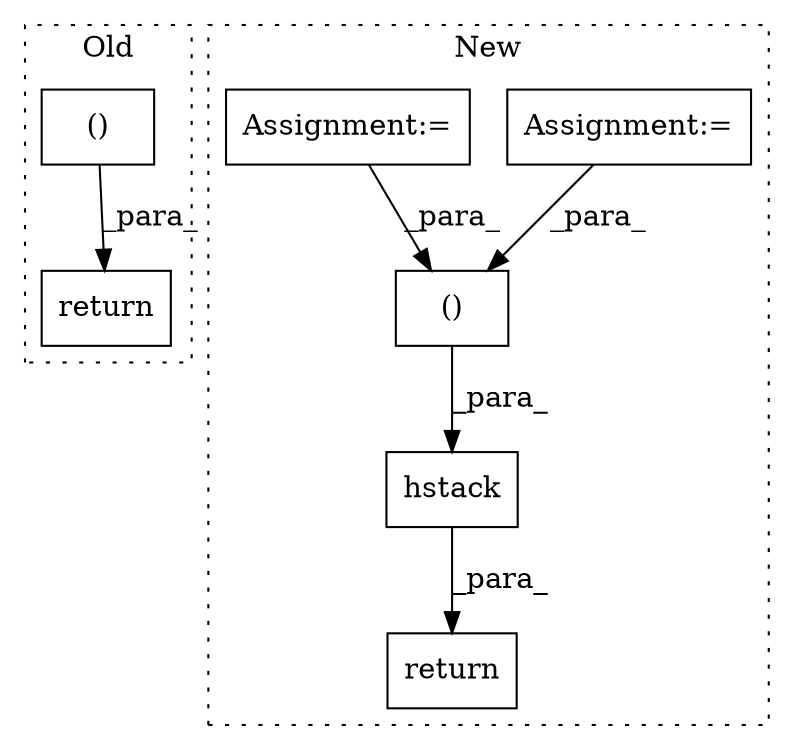 digraph G {
subgraph cluster0 {
1 [label="return" a="41" s="5160" l="12" shape="box"];
7 [label="()" a="106" s="5172" l="27" shape="box"];
label = "Old";
style="dotted";
}
subgraph cluster1 {
2 [label="hstack" a="32" s="5390,5521" l="12,2" shape="box"];
3 [label="return" a="41" s="5372" l="12" shape="box"];
4 [label="()" a="106" s="5402" l="119" shape="box"];
5 [label="Assignment:=" a="7" s="5063" l="1" shape="box"];
6 [label="Assignment:=" a="7" s="5093" l="1" shape="box"];
label = "New";
style="dotted";
}
2 -> 3 [label="_para_"];
4 -> 2 [label="_para_"];
5 -> 4 [label="_para_"];
6 -> 4 [label="_para_"];
7 -> 1 [label="_para_"];
}